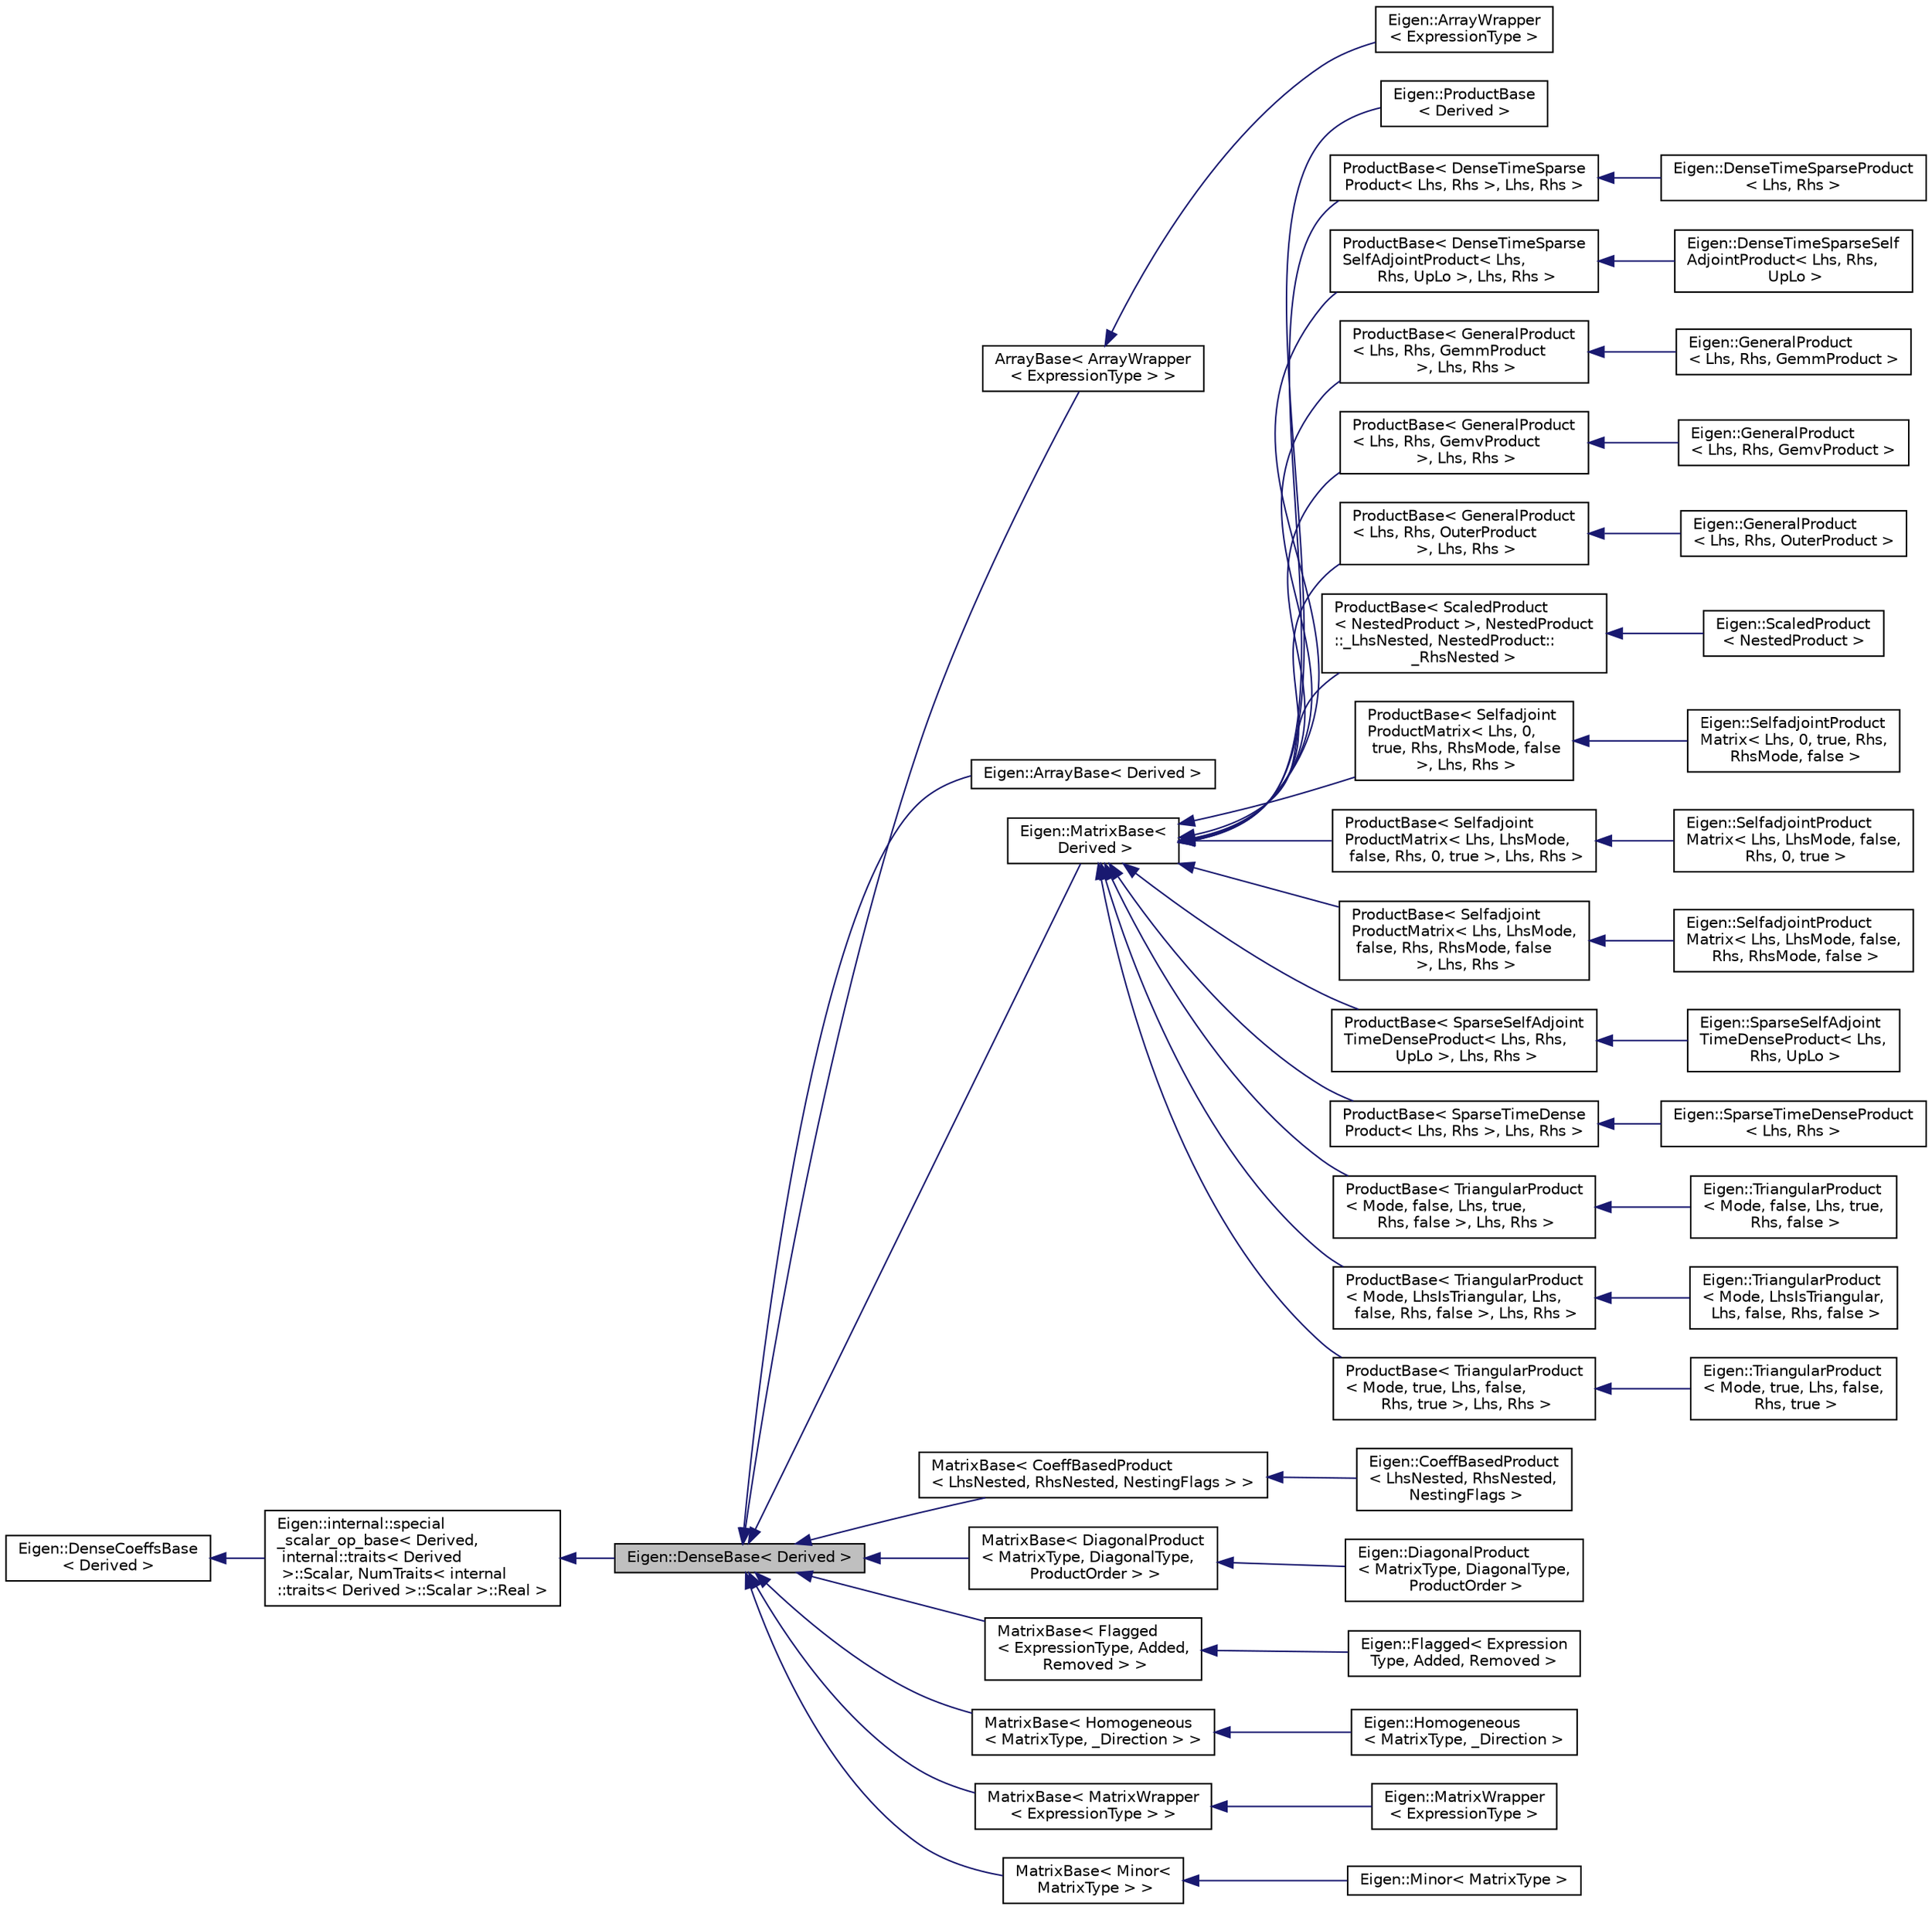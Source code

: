 digraph "Eigen::DenseBase&lt; Derived &gt;"
{
  edge [fontname="Helvetica",fontsize="10",labelfontname="Helvetica",labelfontsize="10"];
  node [fontname="Helvetica",fontsize="10",shape=record];
  rankdir="LR";
  Node1 [label="Eigen::DenseBase\< Derived \>",height=0.2,width=0.4,color="black", fillcolor="grey75", style="filled" fontcolor="black"];
  Node2 -> Node1 [dir="back",color="midnightblue",fontsize="10",style="solid",fontname="Helvetica"];
  Node2 [label="Eigen::internal::special\l_scalar_op_base\< Derived,\l internal::traits\< Derived\l \>::Scalar, NumTraits\< internal\l::traits\< Derived \>::Scalar \>::Real \>",height=0.2,width=0.4,color="black", fillcolor="white", style="filled",URL="$structEigen_1_1internal_1_1special__scalar__op__base.html"];
  Node3 -> Node2 [dir="back",color="midnightblue",fontsize="10",style="solid",fontname="Helvetica"];
  Node3 [label="Eigen::DenseCoeffsBase\l\< Derived \>",height=0.2,width=0.4,color="black", fillcolor="white", style="filled",URL="$classEigen_1_1DenseCoeffsBase.html"];
  Node1 -> Node4 [dir="back",color="midnightblue",fontsize="10",style="solid",fontname="Helvetica"];
  Node4 [label="ArrayBase\< ArrayWrapper\l\< ExpressionType \> \>",height=0.2,width=0.4,color="black", fillcolor="white", style="filled",URL="$classEigen_1_1ArrayBase.html"];
  Node4 -> Node5 [dir="back",color="midnightblue",fontsize="10",style="solid",fontname="Helvetica"];
  Node5 [label="Eigen::ArrayWrapper\l\< ExpressionType \>",height=0.2,width=0.4,color="black", fillcolor="white", style="filled",URL="$classEigen_1_1ArrayWrapper.html",tooltip="Expression of a mathematical vector or matrix as an array object. "];
  Node1 -> Node6 [dir="back",color="midnightblue",fontsize="10",style="solid",fontname="Helvetica"];
  Node6 [label="Eigen::ArrayBase\< Derived \>",height=0.2,width=0.4,color="black", fillcolor="white", style="filled",URL="$classEigen_1_1ArrayBase.html",tooltip="Base class for all 1D and 2D array, and related expressions. "];
  Node1 -> Node7 [dir="back",color="midnightblue",fontsize="10",style="solid",fontname="Helvetica"];
  Node7 [label="Eigen::MatrixBase\<\l Derived \>",height=0.2,width=0.4,color="black", fillcolor="white", style="filled",URL="$classEigen_1_1MatrixBase.html",tooltip="Base class for all dense matrices, vectors, and expressions. "];
  Node7 -> Node8 [dir="back",color="midnightblue",fontsize="10",style="solid",fontname="Helvetica"];
  Node8 [label="Eigen::ProductBase\l\< Derived \>",height=0.2,width=0.4,color="black", fillcolor="white", style="filled",URL="$classEigen_1_1ProductBase.html"];
  Node7 -> Node9 [dir="back",color="midnightblue",fontsize="10",style="solid",fontname="Helvetica"];
  Node9 [label="ProductBase\< DenseTimeSparse\lProduct\< Lhs, Rhs \>, Lhs, Rhs \>",height=0.2,width=0.4,color="black", fillcolor="white", style="filled",URL="$classEigen_1_1ProductBase.html"];
  Node9 -> Node10 [dir="back",color="midnightblue",fontsize="10",style="solid",fontname="Helvetica"];
  Node10 [label="Eigen::DenseTimeSparseProduct\l\< Lhs, Rhs \>",height=0.2,width=0.4,color="black", fillcolor="white", style="filled",URL="$classEigen_1_1DenseTimeSparseProduct.html"];
  Node7 -> Node11 [dir="back",color="midnightblue",fontsize="10",style="solid",fontname="Helvetica"];
  Node11 [label="ProductBase\< DenseTimeSparse\lSelfAdjointProduct\< Lhs,\l Rhs, UpLo \>, Lhs, Rhs \>",height=0.2,width=0.4,color="black", fillcolor="white", style="filled",URL="$classEigen_1_1ProductBase.html"];
  Node11 -> Node12 [dir="back",color="midnightblue",fontsize="10",style="solid",fontname="Helvetica"];
  Node12 [label="Eigen::DenseTimeSparseSelf\lAdjointProduct\< Lhs, Rhs,\l UpLo \>",height=0.2,width=0.4,color="black", fillcolor="white", style="filled",URL="$classEigen_1_1DenseTimeSparseSelfAdjointProduct.html"];
  Node7 -> Node13 [dir="back",color="midnightblue",fontsize="10",style="solid",fontname="Helvetica"];
  Node13 [label="ProductBase\< GeneralProduct\l\< Lhs, Rhs, GemmProduct\l \>, Lhs, Rhs \>",height=0.2,width=0.4,color="black", fillcolor="white", style="filled",URL="$classEigen_1_1ProductBase.html"];
  Node13 -> Node14 [dir="back",color="midnightblue",fontsize="10",style="solid",fontname="Helvetica"];
  Node14 [label="Eigen::GeneralProduct\l\< Lhs, Rhs, GemmProduct \>",height=0.2,width=0.4,color="black", fillcolor="white", style="filled",URL="$classEigen_1_1GeneralProduct_3_01Lhs_00_01Rhs_00_01GemmProduct_01_4.html"];
  Node7 -> Node15 [dir="back",color="midnightblue",fontsize="10",style="solid",fontname="Helvetica"];
  Node15 [label="ProductBase\< GeneralProduct\l\< Lhs, Rhs, GemvProduct\l \>, Lhs, Rhs \>",height=0.2,width=0.4,color="black", fillcolor="white", style="filled",URL="$classEigen_1_1ProductBase.html"];
  Node15 -> Node16 [dir="back",color="midnightblue",fontsize="10",style="solid",fontname="Helvetica"];
  Node16 [label="Eigen::GeneralProduct\l\< Lhs, Rhs, GemvProduct \>",height=0.2,width=0.4,color="black", fillcolor="white", style="filled",URL="$classEigen_1_1GeneralProduct_3_01Lhs_00_01Rhs_00_01GemvProduct_01_4.html"];
  Node7 -> Node17 [dir="back",color="midnightblue",fontsize="10",style="solid",fontname="Helvetica"];
  Node17 [label="ProductBase\< GeneralProduct\l\< Lhs, Rhs, OuterProduct\l \>, Lhs, Rhs \>",height=0.2,width=0.4,color="black", fillcolor="white", style="filled",URL="$classEigen_1_1ProductBase.html"];
  Node17 -> Node18 [dir="back",color="midnightblue",fontsize="10",style="solid",fontname="Helvetica"];
  Node18 [label="Eigen::GeneralProduct\l\< Lhs, Rhs, OuterProduct \>",height=0.2,width=0.4,color="black", fillcolor="white", style="filled",URL="$classEigen_1_1GeneralProduct_3_01Lhs_00_01Rhs_00_01OuterProduct_01_4.html"];
  Node7 -> Node19 [dir="back",color="midnightblue",fontsize="10",style="solid",fontname="Helvetica"];
  Node19 [label="ProductBase\< ScaledProduct\l\< NestedProduct \>, NestedProduct\l::_LhsNested, NestedProduct::\l_RhsNested \>",height=0.2,width=0.4,color="black", fillcolor="white", style="filled",URL="$classEigen_1_1ProductBase.html"];
  Node19 -> Node20 [dir="back",color="midnightblue",fontsize="10",style="solid",fontname="Helvetica"];
  Node20 [label="Eigen::ScaledProduct\l\< NestedProduct \>",height=0.2,width=0.4,color="black", fillcolor="white", style="filled",URL="$classEigen_1_1ScaledProduct.html"];
  Node7 -> Node21 [dir="back",color="midnightblue",fontsize="10",style="solid",fontname="Helvetica"];
  Node21 [label="ProductBase\< Selfadjoint\lProductMatrix\< Lhs, 0,\l true, Rhs, RhsMode, false\l \>, Lhs, Rhs \>",height=0.2,width=0.4,color="black", fillcolor="white", style="filled",URL="$classEigen_1_1ProductBase.html"];
  Node21 -> Node22 [dir="back",color="midnightblue",fontsize="10",style="solid",fontname="Helvetica"];
  Node22 [label="Eigen::SelfadjointProduct\lMatrix\< Lhs, 0, true, Rhs,\l RhsMode, false \>",height=0.2,width=0.4,color="black", fillcolor="white", style="filled",URL="$structEigen_1_1SelfadjointProductMatrix_3_01Lhs_00_010_00_01true_00_01Rhs_00_01RhsMode_00_01false_01_4.html"];
  Node7 -> Node23 [dir="back",color="midnightblue",fontsize="10",style="solid",fontname="Helvetica"];
  Node23 [label="ProductBase\< Selfadjoint\lProductMatrix\< Lhs, LhsMode,\l false, Rhs, 0, true \>, Lhs, Rhs \>",height=0.2,width=0.4,color="black", fillcolor="white", style="filled",URL="$classEigen_1_1ProductBase.html"];
  Node23 -> Node24 [dir="back",color="midnightblue",fontsize="10",style="solid",fontname="Helvetica"];
  Node24 [label="Eigen::SelfadjointProduct\lMatrix\< Lhs, LhsMode, false,\l Rhs, 0, true \>",height=0.2,width=0.4,color="black", fillcolor="white", style="filled",URL="$structEigen_1_1SelfadjointProductMatrix_3_01Lhs_00_01LhsMode_00_01false_00_01Rhs_00_010_00_01true_01_4.html"];
  Node7 -> Node25 [dir="back",color="midnightblue",fontsize="10",style="solid",fontname="Helvetica"];
  Node25 [label="ProductBase\< Selfadjoint\lProductMatrix\< Lhs, LhsMode,\l false, Rhs, RhsMode, false\l \>, Lhs, Rhs \>",height=0.2,width=0.4,color="black", fillcolor="white", style="filled",URL="$classEigen_1_1ProductBase.html"];
  Node25 -> Node26 [dir="back",color="midnightblue",fontsize="10",style="solid",fontname="Helvetica"];
  Node26 [label="Eigen::SelfadjointProduct\lMatrix\< Lhs, LhsMode, false,\l Rhs, RhsMode, false \>",height=0.2,width=0.4,color="black", fillcolor="white", style="filled",URL="$structEigen_1_1SelfadjointProductMatrix_3_01Lhs_00_01LhsMode_00_01false_00_01Rhs_00_01RhsMode_00_01false_01_4.html"];
  Node7 -> Node27 [dir="back",color="midnightblue",fontsize="10",style="solid",fontname="Helvetica"];
  Node27 [label="ProductBase\< SparseSelfAdjoint\lTimeDenseProduct\< Lhs, Rhs,\l UpLo \>, Lhs, Rhs \>",height=0.2,width=0.4,color="black", fillcolor="white", style="filled",URL="$classEigen_1_1ProductBase.html"];
  Node27 -> Node28 [dir="back",color="midnightblue",fontsize="10",style="solid",fontname="Helvetica"];
  Node28 [label="Eigen::SparseSelfAdjoint\lTimeDenseProduct\< Lhs,\l Rhs, UpLo \>",height=0.2,width=0.4,color="black", fillcolor="white", style="filled",URL="$classEigen_1_1SparseSelfAdjointTimeDenseProduct.html"];
  Node7 -> Node29 [dir="back",color="midnightblue",fontsize="10",style="solid",fontname="Helvetica"];
  Node29 [label="ProductBase\< SparseTimeDense\lProduct\< Lhs, Rhs \>, Lhs, Rhs \>",height=0.2,width=0.4,color="black", fillcolor="white", style="filled",URL="$classEigen_1_1ProductBase.html"];
  Node29 -> Node30 [dir="back",color="midnightblue",fontsize="10",style="solid",fontname="Helvetica"];
  Node30 [label="Eigen::SparseTimeDenseProduct\l\< Lhs, Rhs \>",height=0.2,width=0.4,color="black", fillcolor="white", style="filled",URL="$classEigen_1_1SparseTimeDenseProduct.html"];
  Node7 -> Node31 [dir="back",color="midnightblue",fontsize="10",style="solid",fontname="Helvetica"];
  Node31 [label="ProductBase\< TriangularProduct\l\< Mode, false, Lhs, true,\l Rhs, false \>, Lhs, Rhs \>",height=0.2,width=0.4,color="black", fillcolor="white", style="filled",URL="$classEigen_1_1ProductBase.html"];
  Node31 -> Node32 [dir="back",color="midnightblue",fontsize="10",style="solid",fontname="Helvetica"];
  Node32 [label="Eigen::TriangularProduct\l\< Mode, false, Lhs, true,\l Rhs, false \>",height=0.2,width=0.4,color="black", fillcolor="white", style="filled",URL="$structEigen_1_1TriangularProduct_3_01Mode_00_01false_00_01Lhs_00_01true_00_01Rhs_00_01false_01_4.html"];
  Node7 -> Node33 [dir="back",color="midnightblue",fontsize="10",style="solid",fontname="Helvetica"];
  Node33 [label="ProductBase\< TriangularProduct\l\< Mode, LhsIsTriangular, Lhs,\l false, Rhs, false \>, Lhs, Rhs \>",height=0.2,width=0.4,color="black", fillcolor="white", style="filled",URL="$classEigen_1_1ProductBase.html"];
  Node33 -> Node34 [dir="back",color="midnightblue",fontsize="10",style="solid",fontname="Helvetica"];
  Node34 [label="Eigen::TriangularProduct\l\< Mode, LhsIsTriangular,\l Lhs, false, Rhs, false \>",height=0.2,width=0.4,color="black", fillcolor="white", style="filled",URL="$structEigen_1_1TriangularProduct_3_01Mode_00_01LhsIsTriangular_00_01Lhs_00_01false_00_01Rhs_00_01false_01_4.html"];
  Node7 -> Node35 [dir="back",color="midnightblue",fontsize="10",style="solid",fontname="Helvetica"];
  Node35 [label="ProductBase\< TriangularProduct\l\< Mode, true, Lhs, false,\l Rhs, true \>, Lhs, Rhs \>",height=0.2,width=0.4,color="black", fillcolor="white", style="filled",URL="$classEigen_1_1ProductBase.html"];
  Node35 -> Node36 [dir="back",color="midnightblue",fontsize="10",style="solid",fontname="Helvetica"];
  Node36 [label="Eigen::TriangularProduct\l\< Mode, true, Lhs, false,\l Rhs, true \>",height=0.2,width=0.4,color="black", fillcolor="white", style="filled",URL="$structEigen_1_1TriangularProduct_3_01Mode_00_01true_00_01Lhs_00_01false_00_01Rhs_00_01true_01_4.html"];
  Node1 -> Node37 [dir="back",color="midnightblue",fontsize="10",style="solid",fontname="Helvetica"];
  Node37 [label="MatrixBase\< CoeffBasedProduct\l\< LhsNested, RhsNested, NestingFlags \> \>",height=0.2,width=0.4,color="black", fillcolor="white", style="filled",URL="$classEigen_1_1MatrixBase.html"];
  Node37 -> Node38 [dir="back",color="midnightblue",fontsize="10",style="solid",fontname="Helvetica"];
  Node38 [label="Eigen::CoeffBasedProduct\l\< LhsNested, RhsNested,\l NestingFlags \>",height=0.2,width=0.4,color="black", fillcolor="white", style="filled",URL="$classEigen_1_1CoeffBasedProduct.html"];
  Node1 -> Node39 [dir="back",color="midnightblue",fontsize="10",style="solid",fontname="Helvetica"];
  Node39 [label="MatrixBase\< DiagonalProduct\l\< MatrixType, DiagonalType,\l ProductOrder \> \>",height=0.2,width=0.4,color="black", fillcolor="white", style="filled",URL="$classEigen_1_1MatrixBase.html"];
  Node39 -> Node40 [dir="back",color="midnightblue",fontsize="10",style="solid",fontname="Helvetica"];
  Node40 [label="Eigen::DiagonalProduct\l\< MatrixType, DiagonalType,\l ProductOrder \>",height=0.2,width=0.4,color="black", fillcolor="white", style="filled",URL="$classEigen_1_1DiagonalProduct.html"];
  Node1 -> Node41 [dir="back",color="midnightblue",fontsize="10",style="solid",fontname="Helvetica"];
  Node41 [label="MatrixBase\< Flagged\l\< ExpressionType, Added,\l Removed \> \>",height=0.2,width=0.4,color="black", fillcolor="white", style="filled",URL="$classEigen_1_1MatrixBase.html"];
  Node41 -> Node42 [dir="back",color="midnightblue",fontsize="10",style="solid",fontname="Helvetica"];
  Node42 [label="Eigen::Flagged\< Expression\lType, Added, Removed \>",height=0.2,width=0.4,color="black", fillcolor="white", style="filled",URL="$classEigen_1_1Flagged.html",tooltip="Expression with modified flags. "];
  Node1 -> Node43 [dir="back",color="midnightblue",fontsize="10",style="solid",fontname="Helvetica"];
  Node43 [label="MatrixBase\< Homogeneous\l\< MatrixType, _Direction \> \>",height=0.2,width=0.4,color="black", fillcolor="white", style="filled",URL="$classEigen_1_1MatrixBase.html"];
  Node43 -> Node44 [dir="back",color="midnightblue",fontsize="10",style="solid",fontname="Helvetica"];
  Node44 [label="Eigen::Homogeneous\l\< MatrixType, _Direction \>",height=0.2,width=0.4,color="black", fillcolor="white", style="filled",URL="$classEigen_1_1Homogeneous.html",tooltip="Expression of one (or a set of) homogeneous vector(s) "];
  Node1 -> Node45 [dir="back",color="midnightblue",fontsize="10",style="solid",fontname="Helvetica"];
  Node45 [label="MatrixBase\< MatrixWrapper\l\< ExpressionType \> \>",height=0.2,width=0.4,color="black", fillcolor="white", style="filled",URL="$classEigen_1_1MatrixBase.html"];
  Node45 -> Node46 [dir="back",color="midnightblue",fontsize="10",style="solid",fontname="Helvetica"];
  Node46 [label="Eigen::MatrixWrapper\l\< ExpressionType \>",height=0.2,width=0.4,color="black", fillcolor="white", style="filled",URL="$classEigen_1_1MatrixWrapper.html",tooltip="Expression of an array as a mathematical vector or matrix. "];
  Node1 -> Node47 [dir="back",color="midnightblue",fontsize="10",style="solid",fontname="Helvetica"];
  Node47 [label="MatrixBase\< Minor\<\l MatrixType \> \>",height=0.2,width=0.4,color="black", fillcolor="white", style="filled",URL="$classEigen_1_1MatrixBase.html"];
  Node47 -> Node48 [dir="back",color="midnightblue",fontsize="10",style="solid",fontname="Helvetica"];
  Node48 [label="Eigen::Minor\< MatrixType \>",height=0.2,width=0.4,color="black", fillcolor="white", style="filled",URL="$classEigen_1_1Minor.html",tooltip="Expression of a minor. "];
}

